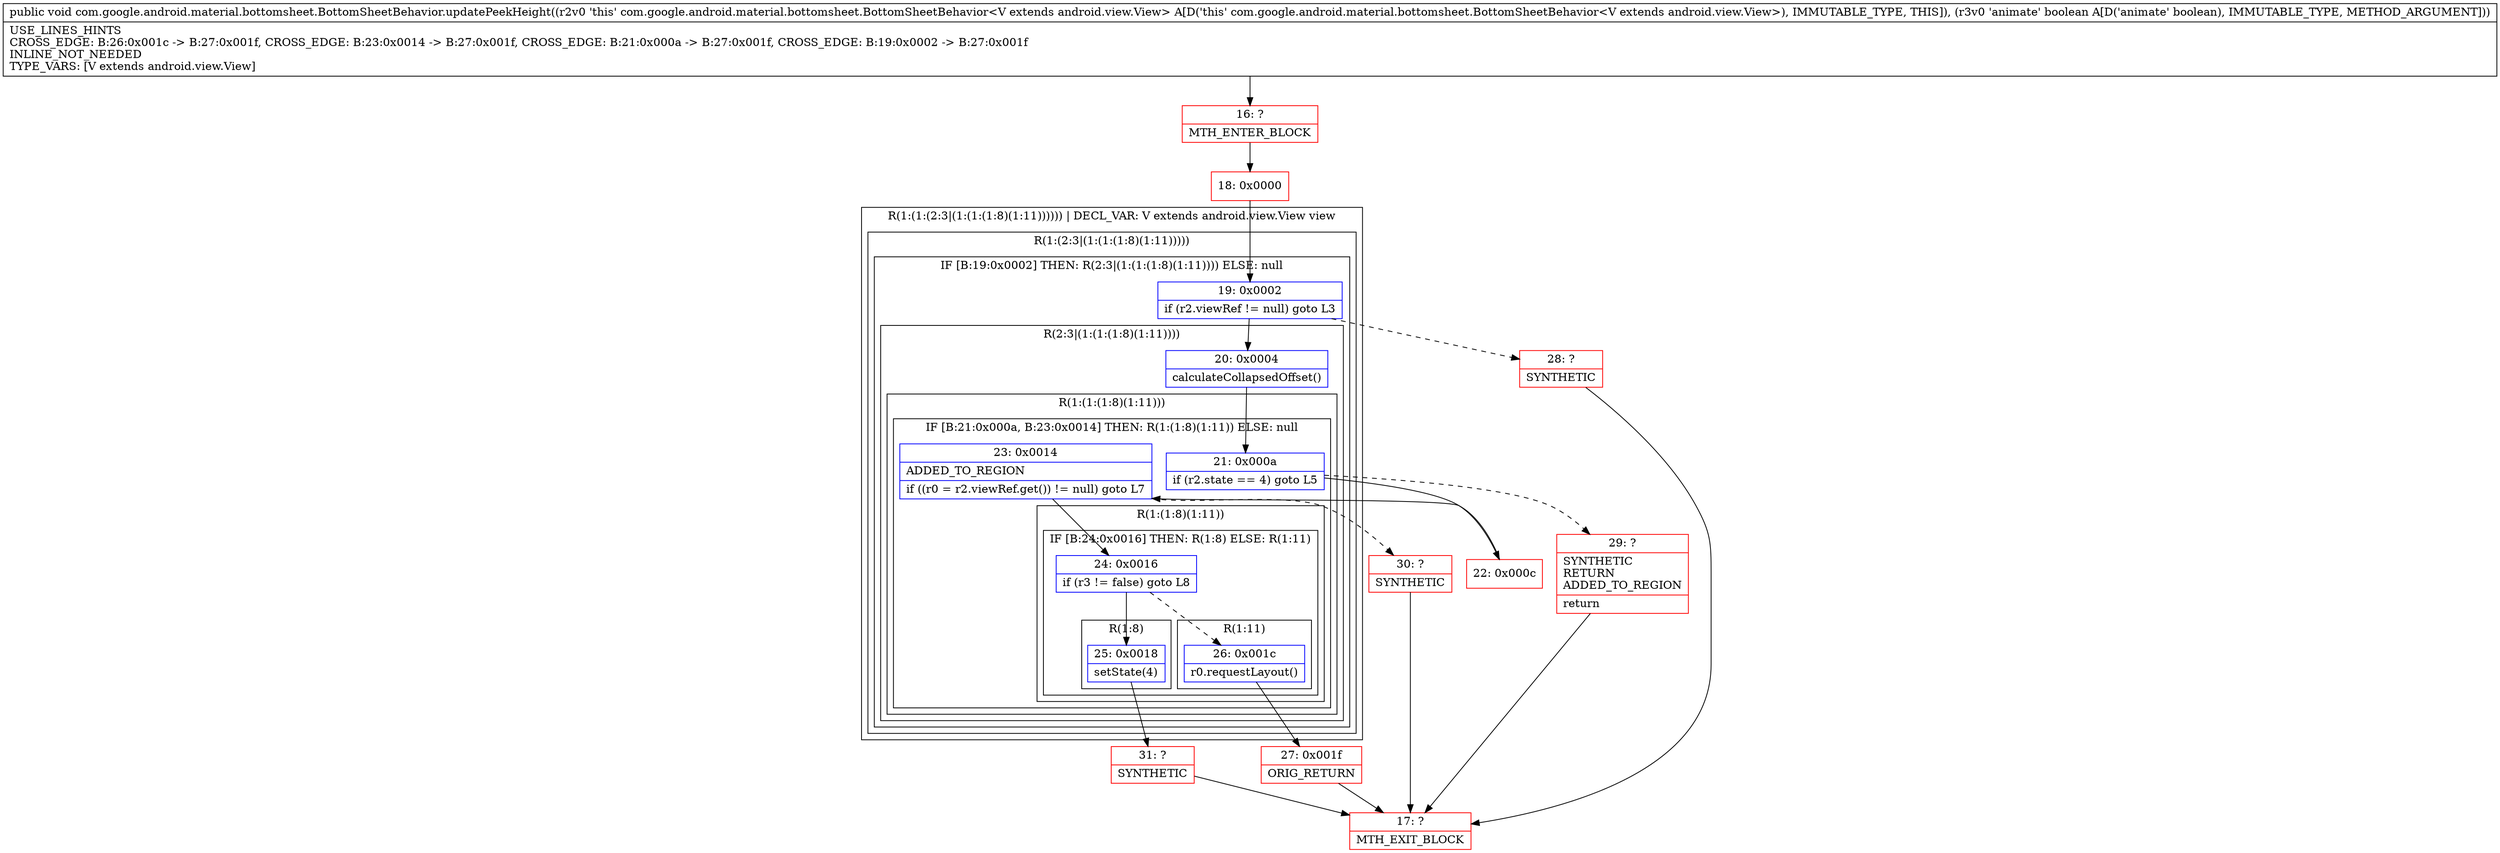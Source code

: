 digraph "CFG forcom.google.android.material.bottomsheet.BottomSheetBehavior.updatePeekHeight(Z)V" {
subgraph cluster_Region_1952948104 {
label = "R(1:(1:(2:3|(1:(1:(1:8)(1:11)))))) | DECL_VAR: V extends android.view.View view\l";
node [shape=record,color=blue];
subgraph cluster_Region_159399636 {
label = "R(1:(2:3|(1:(1:(1:8)(1:11)))))";
node [shape=record,color=blue];
subgraph cluster_IfRegion_1500934795 {
label = "IF [B:19:0x0002] THEN: R(2:3|(1:(1:(1:8)(1:11)))) ELSE: null";
node [shape=record,color=blue];
Node_19 [shape=record,label="{19\:\ 0x0002|if (r2.viewRef != null) goto L3\l}"];
subgraph cluster_Region_941985764 {
label = "R(2:3|(1:(1:(1:8)(1:11))))";
node [shape=record,color=blue];
Node_20 [shape=record,label="{20\:\ 0x0004|calculateCollapsedOffset()\l}"];
subgraph cluster_Region_1895222455 {
label = "R(1:(1:(1:8)(1:11)))";
node [shape=record,color=blue];
subgraph cluster_IfRegion_2022189795 {
label = "IF [B:21:0x000a, B:23:0x0014] THEN: R(1:(1:8)(1:11)) ELSE: null";
node [shape=record,color=blue];
Node_21 [shape=record,label="{21\:\ 0x000a|if (r2.state == 4) goto L5\l}"];
Node_23 [shape=record,label="{23\:\ 0x0014|ADDED_TO_REGION\l|if ((r0 = r2.viewRef.get()) != null) goto L7\l}"];
subgraph cluster_Region_310439251 {
label = "R(1:(1:8)(1:11))";
node [shape=record,color=blue];
subgraph cluster_IfRegion_114166344 {
label = "IF [B:24:0x0016] THEN: R(1:8) ELSE: R(1:11)";
node [shape=record,color=blue];
Node_24 [shape=record,label="{24\:\ 0x0016|if (r3 != false) goto L8\l}"];
subgraph cluster_Region_1083964754 {
label = "R(1:8)";
node [shape=record,color=blue];
Node_25 [shape=record,label="{25\:\ 0x0018|setState(4)\l}"];
}
subgraph cluster_Region_2038241424 {
label = "R(1:11)";
node [shape=record,color=blue];
Node_26 [shape=record,label="{26\:\ 0x001c|r0.requestLayout()\l}"];
}
}
}
}
}
}
}
}
}
Node_16 [shape=record,color=red,label="{16\:\ ?|MTH_ENTER_BLOCK\l}"];
Node_18 [shape=record,color=red,label="{18\:\ 0x0000}"];
Node_22 [shape=record,color=red,label="{22\:\ 0x000c}"];
Node_31 [shape=record,color=red,label="{31\:\ ?|SYNTHETIC\l}"];
Node_17 [shape=record,color=red,label="{17\:\ ?|MTH_EXIT_BLOCK\l}"];
Node_27 [shape=record,color=red,label="{27\:\ 0x001f|ORIG_RETURN\l}"];
Node_30 [shape=record,color=red,label="{30\:\ ?|SYNTHETIC\l}"];
Node_29 [shape=record,color=red,label="{29\:\ ?|SYNTHETIC\lRETURN\lADDED_TO_REGION\l|return\l}"];
Node_28 [shape=record,color=red,label="{28\:\ ?|SYNTHETIC\l}"];
MethodNode[shape=record,label="{public void com.google.android.material.bottomsheet.BottomSheetBehavior.updatePeekHeight((r2v0 'this' com.google.android.material.bottomsheet.BottomSheetBehavior\<V extends android.view.View\> A[D('this' com.google.android.material.bottomsheet.BottomSheetBehavior\<V extends android.view.View\>), IMMUTABLE_TYPE, THIS]), (r3v0 'animate' boolean A[D('animate' boolean), IMMUTABLE_TYPE, METHOD_ARGUMENT]))  | USE_LINES_HINTS\lCROSS_EDGE: B:26:0x001c \-\> B:27:0x001f, CROSS_EDGE: B:23:0x0014 \-\> B:27:0x001f, CROSS_EDGE: B:21:0x000a \-\> B:27:0x001f, CROSS_EDGE: B:19:0x0002 \-\> B:27:0x001f\lINLINE_NOT_NEEDED\lTYPE_VARS: [V extends android.view.View]\l}"];
MethodNode -> Node_16;Node_19 -> Node_20;
Node_19 -> Node_28[style=dashed];
Node_20 -> Node_21;
Node_21 -> Node_22;
Node_21 -> Node_29[style=dashed];
Node_23 -> Node_24;
Node_23 -> Node_30[style=dashed];
Node_24 -> Node_25;
Node_24 -> Node_26[style=dashed];
Node_25 -> Node_31;
Node_26 -> Node_27;
Node_16 -> Node_18;
Node_18 -> Node_19;
Node_22 -> Node_23;
Node_31 -> Node_17;
Node_27 -> Node_17;
Node_30 -> Node_17;
Node_29 -> Node_17;
Node_28 -> Node_17;
}

